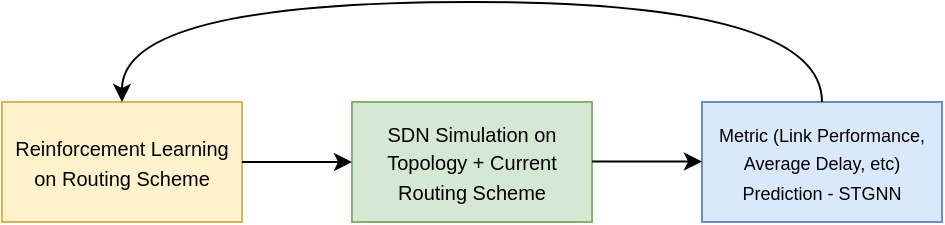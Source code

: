 <mxfile>
    <diagram id="ocVxUc5dOWaAGbIiqt6s" name="Page-1">
        <mxGraphModel dx="581" dy="434" grid="1" gridSize="10" guides="1" tooltips="1" connect="1" arrows="1" fold="1" page="1" pageScale="1" pageWidth="850" pageHeight="1100" math="0" shadow="0">
            <root>
                <mxCell id="0"/>
                <mxCell id="1" parent="0"/>
                <mxCell id="2" value="&lt;font style=&quot;font-size: 10px;&quot;&gt;SDN Simulation on Topology + Current Routing Scheme&lt;/font&gt;" style="whiteSpace=wrap;html=1;fillColor=#d5e8d4;strokeColor=#82b366;" parent="1" vertex="1">
                    <mxGeometry x="365" y="540" width="120" height="60" as="geometry"/>
                </mxCell>
                <mxCell id="3" value="&lt;font style=&quot;font-size: 9px;&quot;&gt;Metric (Link Performance, Average Delay, etc) Prediction - STGNN&lt;/font&gt;" style="whiteSpace=wrap;html=1;fillColor=#dae8fc;strokeColor=#6c8ebf;" parent="1" vertex="1">
                    <mxGeometry x="540" y="540" width="120" height="60" as="geometry"/>
                </mxCell>
                <mxCell id="4" value="&lt;font style=&quot;font-size: 10px;&quot;&gt;Reinforcement Learning on Routing Scheme&lt;/font&gt;" style="whiteSpace=wrap;html=1;fillColor=#fff2cc;strokeColor=#d6b656;" parent="1" vertex="1">
                    <mxGeometry x="190" y="540" width="120" height="60" as="geometry"/>
                </mxCell>
                <mxCell id="6" value="" style="edgeStyle=none;orthogonalLoop=1;jettySize=auto;html=1;entryX=0;entryY=0.5;entryDx=0;entryDy=0;exitX=1;exitY=0.5;exitDx=0;exitDy=0;" parent="1" source="4" target="2" edge="1">
                    <mxGeometry width="100" relative="1" as="geometry">
                        <mxPoint x="280" y="710" as="sourcePoint"/>
                        <mxPoint x="380" y="710" as="targetPoint"/>
                        <Array as="points"/>
                    </mxGeometry>
                </mxCell>
                <mxCell id="7" value="" style="edgeStyle=none;orthogonalLoop=1;jettySize=auto;html=1;entryX=0;entryY=0.5;entryDx=0;entryDy=0;exitX=1;exitY=0.5;exitDx=0;exitDy=0;" parent="1" edge="1">
                    <mxGeometry width="100" relative="1" as="geometry">
                        <mxPoint x="485" y="569.76" as="sourcePoint"/>
                        <mxPoint x="540" y="569.76" as="targetPoint"/>
                        <Array as="points"/>
                    </mxGeometry>
                </mxCell>
                <mxCell id="8" value="" style="edgeStyle=orthogonalEdgeStyle;orthogonalLoop=1;jettySize=auto;html=1;entryX=0.5;entryY=0;entryDx=0;entryDy=0;exitX=0.5;exitY=0;exitDx=0;exitDy=0;curved=1;" parent="1" source="3" target="4" edge="1">
                    <mxGeometry width="100" relative="1" as="geometry">
                        <mxPoint x="330" y="590" as="sourcePoint"/>
                        <mxPoint x="385" y="590" as="targetPoint"/>
                        <Array as="points">
                            <mxPoint x="600" y="490"/>
                            <mxPoint x="250" y="490"/>
                        </Array>
                    </mxGeometry>
                </mxCell>
            </root>
        </mxGraphModel>
    </diagram>
</mxfile>